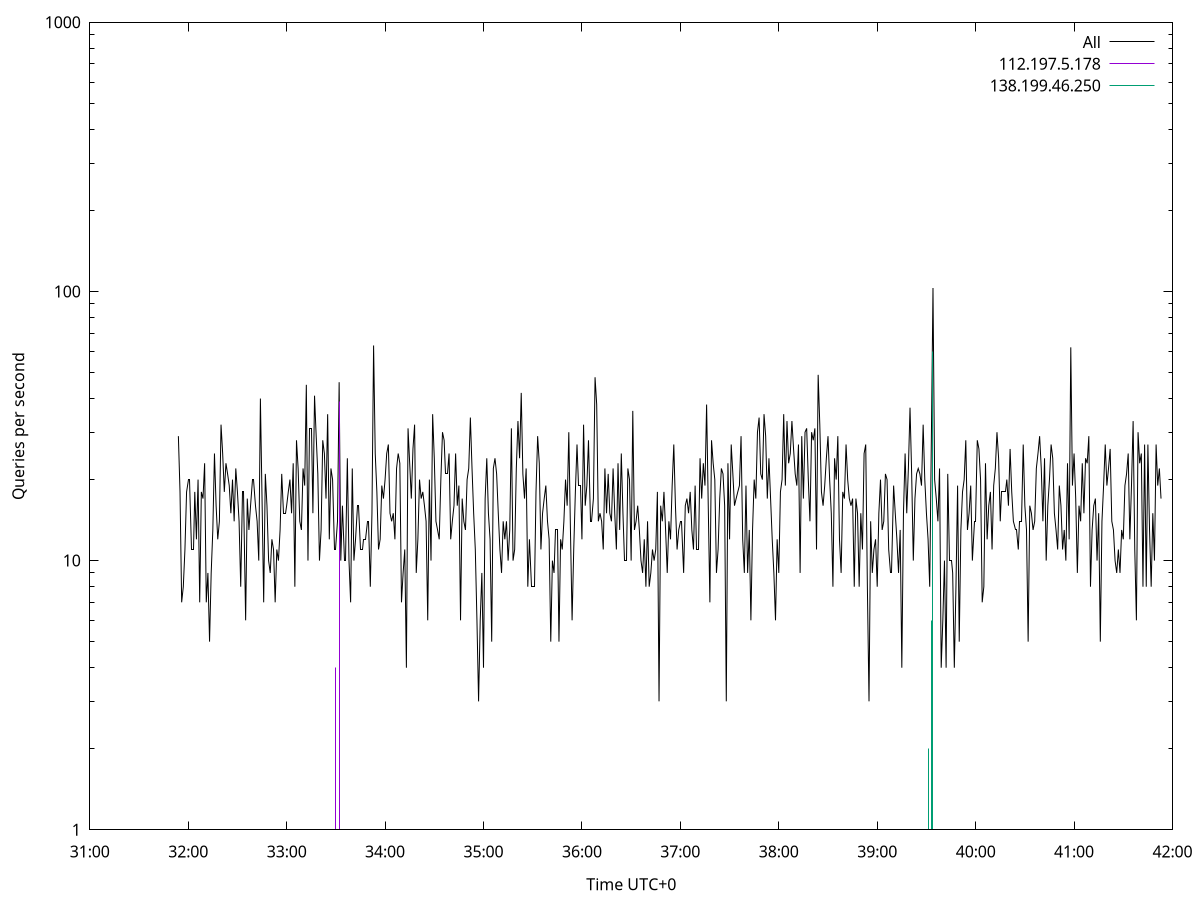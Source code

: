 set terminal pngcairo size 1024,768
set output 'Sun Jan  7 15:31:54 2024.png'
set ylabel 'Queries per second'
set xlabel 'Time UTC+0'
set xdata time
set timefmt "%s"
set log y
plot \
'-' using 1:2 linecolor 0 linetype 2 with lines title 'All', \
'-' using 1:2 linecolor 1 linetype 3 with impulses title "112.197.5.178", \
'-' using 1:2 linecolor 2 linetype 3 with impulses title "138.199.46.250"
1704616314 29
1704616315 18
1704616316 7
1704616317 8
1704616318 11
1704616319 18
1704616320 20
1704616321 20
1704616322 11
1704616323 11
1704616324 18
1704616325 12
1704616326 20
1704616327 7
1704616328 18
1704616329 17
1704616330 23
1704616331 7
1704616332 9
1704616333 5
1704616334 9
1704616335 13
1704616336 25
1704616337 16
1704616338 12
1704616339 14
1704616340 32
1704616341 25
1704616342 18
1704616343 23
1704616344 21
1704616345 19
1704616346 15
1704616347 20
1704616348 14
1704616349 22
1704616350 18
1704616351 14
1704616352 8
1704616353 18
1704616354 18
1704616355 6
1704616356 17
1704616357 13
1704616358 16
1704616359 20
1704616360 20
1704616361 16
1704616362 14
1704616363 10
1704616364 40
1704616365 17
1704616366 7
1704616367 21
1704616368 16
1704616369 10
1704616370 9
1704616371 12
1704616372 11
1704616373 7
1704616374 11
1704616375 10
1704616376 13
1704616377 21
1704616378 15
1704616379 15
1704616380 16
1704616381 18
1704616382 20
1704616383 15
1704616384 23
1704616385 8
1704616386 28
1704616387 22
1704616388 14
1704616389 13
1704616390 22
1704616391 19
1704616392 45
1704616393 10
1704616394 31
1704616395 31
1704616396 15
1704616397 41
1704616398 29
1704616399 21
1704616400 10
1704616401 13
1704616402 28
1704616403 25
1704616404 17
1704616405 35
1704616406 12
1704616407 22
1704616408 20
1704616409 11
1704616410 11
1704616411 14
1704616412 46
1704616413 10
1704616414 16
1704616415 10
1704616416 10
1704616417 24
1704616418 10
1704616419 7
1704616420 22
1704616421 10
1704616422 12
1704616423 16
1704616424 16
1704616425 11
1704616426 11
1704616427 12
1704616428 12
1704616429 14
1704616430 14
1704616431 8
1704616432 15
1704616433 63
1704616434 25
1704616435 18
1704616436 11
1704616437 12
1704616438 19
1704616439 17
1704616440 20
1704616441 25
1704616442 27
1704616443 15
1704616444 14
1704616445 15
1704616446 12
1704616447 22
1704616448 25
1704616449 23
1704616450 7
1704616451 9
1704616452 11
1704616453 4
1704616454 31
1704616455 23
1704616456 17
1704616457 26
1704616458 32
1704616459 9
1704616460 12
1704616461 20
1704616462 17
1704616463 18
1704616464 16
1704616465 14
1704616466 6
1704616467 20
1704616468 10
1704616469 35
1704616470 24
1704616471 14
1704616472 13
1704616473 12
1704616474 20
1704616475 30
1704616476 28
1704616477 21
1704616478 21
1704616479 25
1704616480 12
1704616481 14
1704616482 16
1704616483 25
1704616484 16
1704616485 19
1704616486 6
1704616487 17
1704616488 14
1704616489 13
1704616490 20
1704616491 22
1704616492 34
1704616493 22
1704616494 15
1704616495 11
1704616496 6
1704616497 3
1704616498 6
1704616499 9
1704616500 4
1704616501 17
1704616502 24
1704616503 15
1704616504 12
1704616505 5
1704616506 22
1704616507 24
1704616508 21
1704616509 15
1704616510 11
1704616511 9
1704616512 14
1704616513 12
1704616514 14
1704616515 10
1704616516 13
1704616517 31
1704616518 10
1704616519 11
1704616520 22
1704616521 33
1704616522 24
1704616523 42
1704616524 21
1704616525 17
1704616526 22
1704616527 8
1704616528 12
1704616529 8
1704616530 8
1704616531 8
1704616532 18
1704616533 29
1704616534 23
1704616535 11
1704616536 15
1704616537 17
1704616538 19
1704616539 14
1704616540 12
1704616541 5
1704616542 10
1704616543 9
1704616544 13
1704616545 13
1704616546 5
1704616547 12
1704616548 11
1704616549 14
1704616550 20
1704616551 16
1704616552 30
1704616553 13
1704616554 6
1704616555 11
1704616556 18
1704616557 27
1704616558 19
1704616559 19
1704616560 12
1704616561 32
1704616562 16
1704616563 19
1704616564 28
1704616565 14
1704616566 14
1704616567 17
1704616568 48
1704616569 38
1704616570 14
1704616571 15
1704616572 14
1704616573 11
1704616574 22
1704616575 15
1704616576 21
1704616577 15
1704616578 14
1704616579 22
1704616580 15
1704616581 11
1704616582 23
1704616583 13
1704616584 25
1704616585 15
1704616586 10
1704616587 10
1704616588 22
1704616589 20
1704616590 10
1704616591 36
1704616592 13
1704616593 14
1704616594 16
1704616595 13
1704616596 10
1704616597 9
1704616598 12
1704616599 8
1704616600 14
1704616601 8
1704616602 9
1704616603 11
1704616604 10
1704616605 11
1704616606 18
1704616607 3
1704616608 16
1704616609 14
1704616610 18
1704616611 13
1704616612 9
1704616613 14
1704616614 12
1704616615 19
1704616616 27
1704616617 16
1704616618 11
1704616619 13
1704616620 14
1704616621 14
1704616622 9
1704616623 16
1704616624 17
1704616625 15
1704616626 18
1704616627 13
1704616628 11
1704616629 19
1704616630 11
1704616631 11
1704616632 24
1704616633 17
1704616634 23
1704616635 19
1704616636 38
1704616637 16
1704616638 7
1704616639 28
1704616640 23
1704616641 20
1704616642 9
1704616643 11
1704616644 17
1704616645 22
1704616646 21
1704616647 16
1704616648 3
1704616649 23
1704616650 12
1704616651 27
1704616652 21
1704616653 16
1704616654 17
1704616655 18
1704616656 19
1704616657 29
1704616658 12
1704616659 9
1704616660 19
1704616661 9
1704616662 13
1704616663 6
1704616664 13
1704616665 20
1704616666 17
1704616667 30
1704616668 34
1704616669 21
1704616670 20
1704616671 35
1704616672 29
1704616673 17
1704616674 24
1704616675 17
1704616676 12
1704616677 9
1704616678 6
1704616679 12
1704616680 9
1704616681 18
1704616682 20
1704616683 35
1704616684 19
1704616685 33
1704616686 23
1704616687 25
1704616688 33
1704616689 26
1704616690 21
1704616691 19
1704616692 27
1704616693 9
1704616694 29
1704616695 17
1704616696 30
1704616697 31
1704616698 20
1704616699 14
1704616700 30
1704616701 28
1704616702 31
1704616703 11
1704616704 49
1704616705 32
1704616706 18
1704616707 16
1704616708 19
1704616709 24
1704616710 29
1704616711 20
1704616712 15
1704616713 8
1704616714 24
1704616715 20
1704616716 29
1704616717 12
1704616718 9
1704616719 18
1704616720 17
1704616721 27
1704616722 20
1704616723 17
1704616724 16
1704616725 17
1704616726 8
1704616727 17
1704616728 15
1704616729 8
1704616730 15
1704616731 11
1704616732 25
1704616733 27
1704616734 8
1704616735 3
1704616736 14
1704616737 9
1704616738 11
1704616739 12
1704616740 8
1704616741 15
1704616742 20
1704616743 13
1704616744 14
1704616745 21
1704616746 20
1704616747 11
1704616748 9
1704616749 9
1704616750 19
1704616751 15
1704616752 12
1704616753 9
1704616754 13
1704616755 4
1704616756 15
1704616757 25
1704616758 15
1704616759 22
1704616760 37
1704616761 21
1704616762 10
1704616763 17
1704616764 21
1704616765 22
1704616766 21
1704616767 19
1704616768 32
1704616769 20
1704616770 15
1704616771 12
1704616772 8
1704616773 28
1704616774 103
1704616775 20
1704616776 17
1704616777 14
1704616778 22
1704616779 4
1704616780 6
1704616781 10
1704616782 4
1704616783 21
1704616784 10
1704616785 10
1704616786 9
1704616787 4
1704616788 8
1704616789 19
1704616790 5
1704616791 13
1704616792 18
1704616793 20
1704616794 28
1704616795 13
1704616796 15
1704616797 19
1704616798 10
1704616799 14
1704616800 14
1704616801 28
1704616802 26
1704616803 20
1704616804 7
1704616805 8
1704616806 23
1704616807 12
1704616808 16
1704616809 18
1704616810 11
1704616811 19
1704616812 22
1704616813 30
1704616814 24
1704616815 14
1704616816 18
1704616817 18
1704616818 18
1704616819 20
1704616820 16
1704616821 26
1704616822 18
1704616823 14
1704616824 13
1704616825 13
1704616826 11
1704616827 14
1704616828 14
1704616829 27
1704616830 16
1704616831 13
1704616832 5
1704616833 16
1704616834 15
1704616835 13
1704616836 14
1704616837 22
1704616838 25
1704616839 29
1704616840 22
1704616841 14
1704616842 24
1704616843 10
1704616844 16
1704616845 20
1704616846 27
1704616847 24
1704616848 15
1704616849 13
1704616850 11
1704616851 19
1704616852 16
1704616853 11
1704616854 13
1704616855 10
1704616856 23
1704616857 12
1704616858 62
1704616859 19
1704616860 25
1704616861 17
1704616862 9
1704616863 16
1704616864 14
1704616865 23
1704616866 15
1704616867 24
1704616868 23
1704616869 29
1704616870 8
1704616871 13
1704616872 16
1704616873 17
1704616874 10
1704616875 15
1704616876 5
1704616877 14
1704616878 19
1704616879 27
1704616880 19
1704616881 22
1704616882 26
1704616883 14
1704616884 13
1704616885 10
1704616886 9
1704616887 11
1704616888 9
1704616889 13
1704616890 12
1704616891 19
1704616892 21
1704616893 25
1704616894 12
1704616895 19
1704616896 33
1704616897 11
1704616898 6
1704616899 30
1704616900 23
1704616901 25
1704616902 8
1704616903 27
1704616904 8
1704616905 27
1704616906 13
1704616907 8
1704616908 15
1704616909 10
1704616910 27
1704616911 19
1704616912 22
1704616913 17

e
1704616410 4
1704616412 39

e
1704616771 2
1704616773 6
1704616774 60

e
